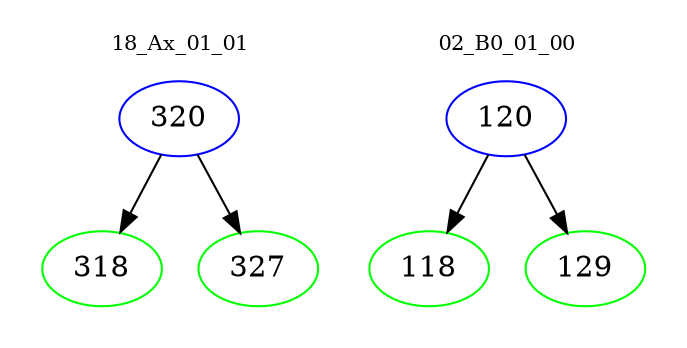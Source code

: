 digraph{
subgraph cluster_0 {
color = white
label = "18_Ax_01_01";
fontsize=10;
T0_320 [label="320", color="blue"]
T0_320 -> T0_318 [color="black"]
T0_318 [label="318", color="green"]
T0_320 -> T0_327 [color="black"]
T0_327 [label="327", color="green"]
}
subgraph cluster_1 {
color = white
label = "02_B0_01_00";
fontsize=10;
T1_120 [label="120", color="blue"]
T1_120 -> T1_118 [color="black"]
T1_118 [label="118", color="green"]
T1_120 -> T1_129 [color="black"]
T1_129 [label="129", color="green"]
}
}
